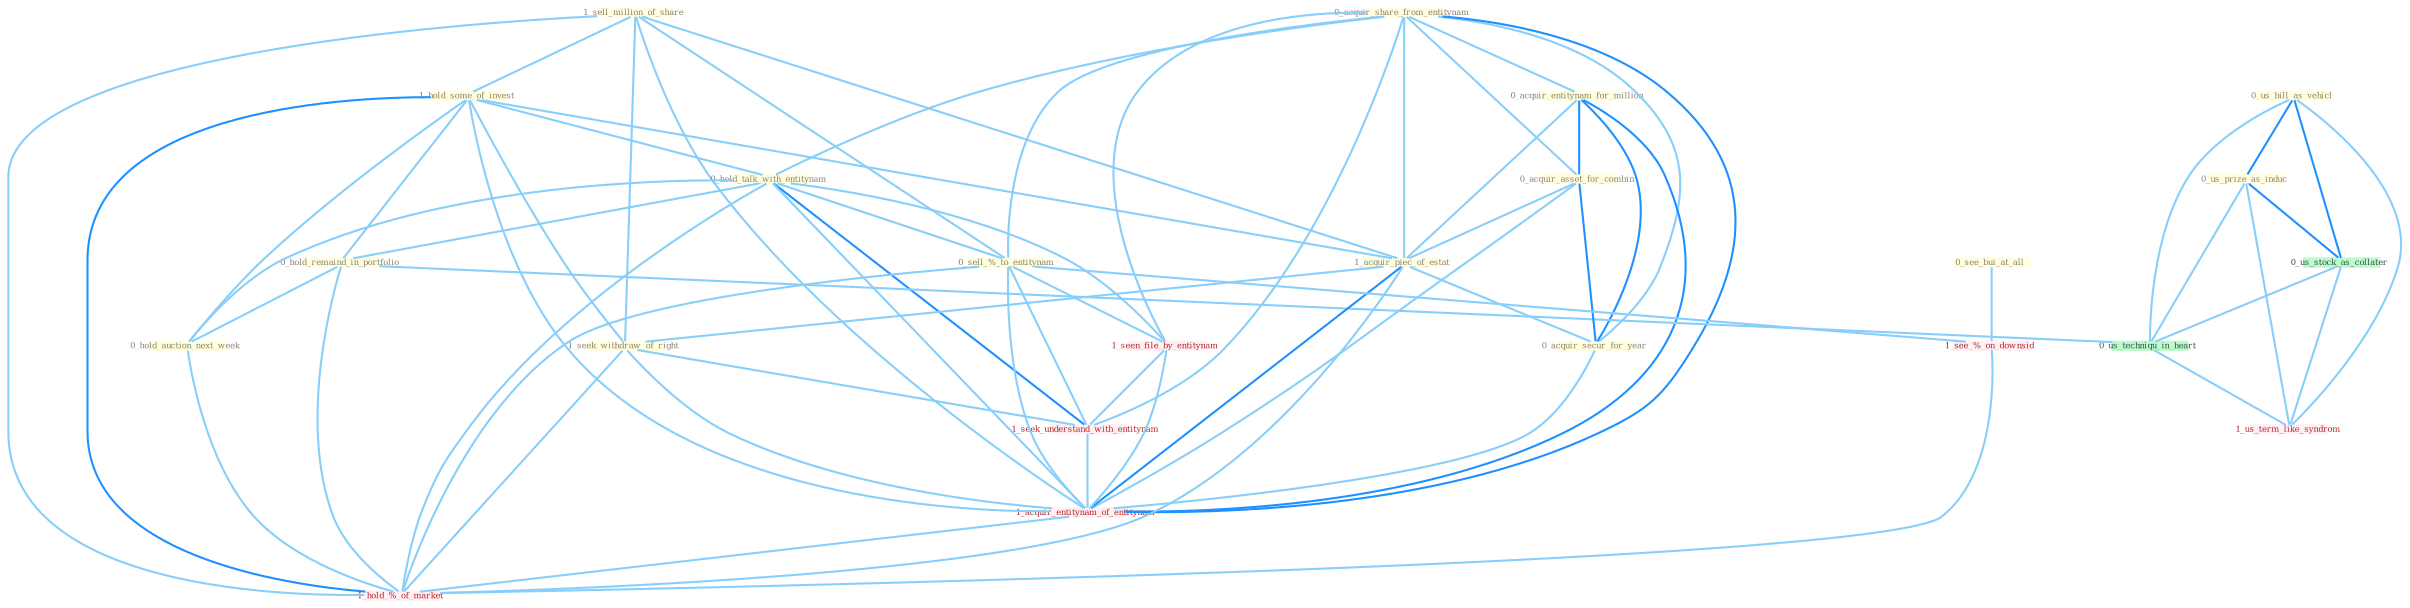 Graph G{ 
    node
    [shape=polygon,style=filled,width=.5,height=.06,color="#BDFCC9",fixedsize=true,fontsize=4,
    fontcolor="#2f4f4f"];
    {node
    [color="#ffffe0", fontcolor="#8b7d6b"] "1_sell_million_of_share " "1_hold_some_of_invest " "0_acquir_share_from_entitynam " "0_acquir_entitynam_for_million " "0_us_bill_as_vehicl " "0_hold_talk_with_entitynam " "0_hold_remaind_in_portfolio " "0_acquir_asset_for_combin " "1_acquir_piec_of_estat " "0_hold_auction_next_week " "1_seek_withdraw_of_right " "0_acquir_secur_for_year " "0_sell_%_to_entitynam " "0_see_bui_at_all " "0_us_prize_as_induc "}
{node [color="#fff0f5", fontcolor="#b22222"] "1_seen_file_by_entitynam " "1_seek_understand_with_entitynam " "1_acquir_entitynam_of_entitynam " "1_see_%_on_downsid " "1_us_term_like_syndrom " "1_hold_%_of_market "}
edge [color="#B0E2FF"];

	"1_sell_million_of_share " -- "1_hold_some_of_invest " [w="1", color="#87cefa" ];
	"1_sell_million_of_share " -- "1_acquir_piec_of_estat " [w="1", color="#87cefa" ];
	"1_sell_million_of_share " -- "1_seek_withdraw_of_right " [w="1", color="#87cefa" ];
	"1_sell_million_of_share " -- "0_sell_%_to_entitynam " [w="1", color="#87cefa" ];
	"1_sell_million_of_share " -- "1_acquir_entitynam_of_entitynam " [w="1", color="#87cefa" ];
	"1_sell_million_of_share " -- "1_hold_%_of_market " [w="1", color="#87cefa" ];
	"1_hold_some_of_invest " -- "0_hold_talk_with_entitynam " [w="1", color="#87cefa" ];
	"1_hold_some_of_invest " -- "0_hold_remaind_in_portfolio " [w="1", color="#87cefa" ];
	"1_hold_some_of_invest " -- "1_acquir_piec_of_estat " [w="1", color="#87cefa" ];
	"1_hold_some_of_invest " -- "0_hold_auction_next_week " [w="1", color="#87cefa" ];
	"1_hold_some_of_invest " -- "1_seek_withdraw_of_right " [w="1", color="#87cefa" ];
	"1_hold_some_of_invest " -- "1_acquir_entitynam_of_entitynam " [w="1", color="#87cefa" ];
	"1_hold_some_of_invest " -- "1_hold_%_of_market " [w="2", color="#1e90ff" , len=0.8];
	"0_acquir_share_from_entitynam " -- "0_acquir_entitynam_for_million " [w="1", color="#87cefa" ];
	"0_acquir_share_from_entitynam " -- "0_hold_talk_with_entitynam " [w="1", color="#87cefa" ];
	"0_acquir_share_from_entitynam " -- "0_acquir_asset_for_combin " [w="1", color="#87cefa" ];
	"0_acquir_share_from_entitynam " -- "1_acquir_piec_of_estat " [w="1", color="#87cefa" ];
	"0_acquir_share_from_entitynam " -- "0_acquir_secur_for_year " [w="1", color="#87cefa" ];
	"0_acquir_share_from_entitynam " -- "0_sell_%_to_entitynam " [w="1", color="#87cefa" ];
	"0_acquir_share_from_entitynam " -- "1_seen_file_by_entitynam " [w="1", color="#87cefa" ];
	"0_acquir_share_from_entitynam " -- "1_seek_understand_with_entitynam " [w="1", color="#87cefa" ];
	"0_acquir_share_from_entitynam " -- "1_acquir_entitynam_of_entitynam " [w="2", color="#1e90ff" , len=0.8];
	"0_acquir_entitynam_for_million " -- "0_acquir_asset_for_combin " [w="2", color="#1e90ff" , len=0.8];
	"0_acquir_entitynam_for_million " -- "1_acquir_piec_of_estat " [w="1", color="#87cefa" ];
	"0_acquir_entitynam_for_million " -- "0_acquir_secur_for_year " [w="2", color="#1e90ff" , len=0.8];
	"0_acquir_entitynam_for_million " -- "1_acquir_entitynam_of_entitynam " [w="2", color="#1e90ff" , len=0.8];
	"0_us_bill_as_vehicl " -- "0_us_prize_as_induc " [w="2", color="#1e90ff" , len=0.8];
	"0_us_bill_as_vehicl " -- "0_us_stock_as_collater " [w="2", color="#1e90ff" , len=0.8];
	"0_us_bill_as_vehicl " -- "0_us_techniqu_in_heart " [w="1", color="#87cefa" ];
	"0_us_bill_as_vehicl " -- "1_us_term_like_syndrom " [w="1", color="#87cefa" ];
	"0_hold_talk_with_entitynam " -- "0_hold_remaind_in_portfolio " [w="1", color="#87cefa" ];
	"0_hold_talk_with_entitynam " -- "0_hold_auction_next_week " [w="1", color="#87cefa" ];
	"0_hold_talk_with_entitynam " -- "0_sell_%_to_entitynam " [w="1", color="#87cefa" ];
	"0_hold_talk_with_entitynam " -- "1_seen_file_by_entitynam " [w="1", color="#87cefa" ];
	"0_hold_talk_with_entitynam " -- "1_seek_understand_with_entitynam " [w="2", color="#1e90ff" , len=0.8];
	"0_hold_talk_with_entitynam " -- "1_acquir_entitynam_of_entitynam " [w="1", color="#87cefa" ];
	"0_hold_talk_with_entitynam " -- "1_hold_%_of_market " [w="1", color="#87cefa" ];
	"0_hold_remaind_in_portfolio " -- "0_hold_auction_next_week " [w="1", color="#87cefa" ];
	"0_hold_remaind_in_portfolio " -- "0_us_techniqu_in_heart " [w="1", color="#87cefa" ];
	"0_hold_remaind_in_portfolio " -- "1_hold_%_of_market " [w="1", color="#87cefa" ];
	"0_acquir_asset_for_combin " -- "1_acquir_piec_of_estat " [w="1", color="#87cefa" ];
	"0_acquir_asset_for_combin " -- "0_acquir_secur_for_year " [w="2", color="#1e90ff" , len=0.8];
	"0_acquir_asset_for_combin " -- "1_acquir_entitynam_of_entitynam " [w="1", color="#87cefa" ];
	"1_acquir_piec_of_estat " -- "1_seek_withdraw_of_right " [w="1", color="#87cefa" ];
	"1_acquir_piec_of_estat " -- "0_acquir_secur_for_year " [w="1", color="#87cefa" ];
	"1_acquir_piec_of_estat " -- "1_acquir_entitynam_of_entitynam " [w="2", color="#1e90ff" , len=0.8];
	"1_acquir_piec_of_estat " -- "1_hold_%_of_market " [w="1", color="#87cefa" ];
	"0_hold_auction_next_week " -- "1_hold_%_of_market " [w="1", color="#87cefa" ];
	"1_seek_withdraw_of_right " -- "1_seek_understand_with_entitynam " [w="1", color="#87cefa" ];
	"1_seek_withdraw_of_right " -- "1_acquir_entitynam_of_entitynam " [w="1", color="#87cefa" ];
	"1_seek_withdraw_of_right " -- "1_hold_%_of_market " [w="1", color="#87cefa" ];
	"0_acquir_secur_for_year " -- "1_acquir_entitynam_of_entitynam " [w="1", color="#87cefa" ];
	"0_sell_%_to_entitynam " -- "1_seen_file_by_entitynam " [w="1", color="#87cefa" ];
	"0_sell_%_to_entitynam " -- "1_seek_understand_with_entitynam " [w="1", color="#87cefa" ];
	"0_sell_%_to_entitynam " -- "1_acquir_entitynam_of_entitynam " [w="1", color="#87cefa" ];
	"0_sell_%_to_entitynam " -- "1_see_%_on_downsid " [w="1", color="#87cefa" ];
	"0_sell_%_to_entitynam " -- "1_hold_%_of_market " [w="1", color="#87cefa" ];
	"0_see_bui_at_all " -- "1_see_%_on_downsid " [w="1", color="#87cefa" ];
	"0_us_prize_as_induc " -- "0_us_stock_as_collater " [w="2", color="#1e90ff" , len=0.8];
	"0_us_prize_as_induc " -- "0_us_techniqu_in_heart " [w="1", color="#87cefa" ];
	"0_us_prize_as_induc " -- "1_us_term_like_syndrom " [w="1", color="#87cefa" ];
	"1_seen_file_by_entitynam " -- "1_seek_understand_with_entitynam " [w="1", color="#87cefa" ];
	"1_seen_file_by_entitynam " -- "1_acquir_entitynam_of_entitynam " [w="1", color="#87cefa" ];
	"0_us_stock_as_collater " -- "0_us_techniqu_in_heart " [w="1", color="#87cefa" ];
	"0_us_stock_as_collater " -- "1_us_term_like_syndrom " [w="1", color="#87cefa" ];
	"1_seek_understand_with_entitynam " -- "1_acquir_entitynam_of_entitynam " [w="1", color="#87cefa" ];
	"1_acquir_entitynam_of_entitynam " -- "1_hold_%_of_market " [w="1", color="#87cefa" ];
	"0_us_techniqu_in_heart " -- "1_us_term_like_syndrom " [w="1", color="#87cefa" ];
	"1_see_%_on_downsid " -- "1_hold_%_of_market " [w="1", color="#87cefa" ];
}